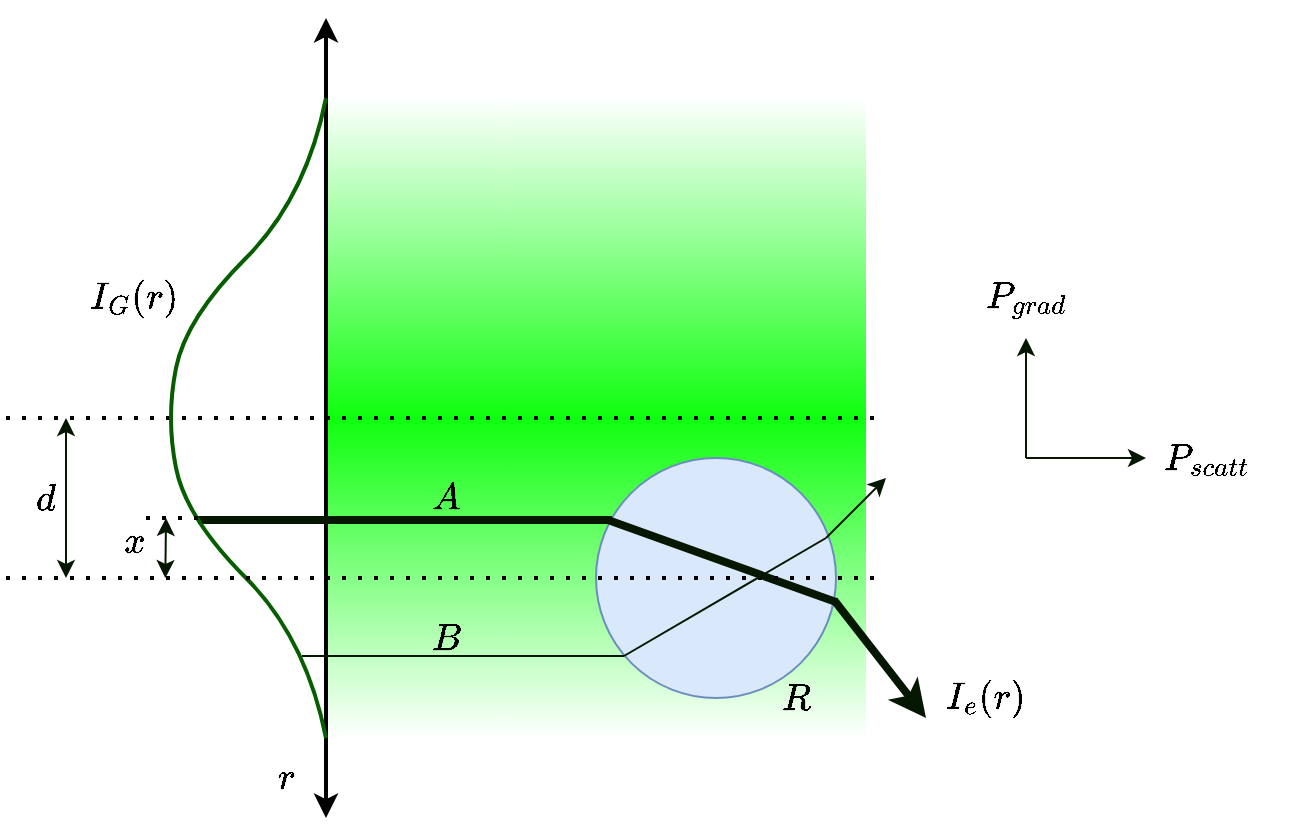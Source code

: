 <mxfile version="13.9.6" type="device"><diagram id="zWbkfUjNJw9zLO5XpzZA" name="Page-1"><mxGraphModel dx="981" dy="1593" grid="1" gridSize="10" guides="1" tooltips="1" connect="1" arrows="1" fold="1" page="1" pageScale="1" pageWidth="850" pageHeight="1100" math="1" shadow="0"><root><mxCell id="0"/><mxCell id="1" parent="0"/><mxCell id="cDsbvPJ5zuFPhYSeegiE-11" value="" style="rounded=0;whiteSpace=wrap;html=1;gradientColor=#0FFF0F;strokeColor=none;rotation=0;" vertex="1" parent="1"><mxGeometry x="280" y="40" width="270" height="160" as="geometry"/></mxCell><mxCell id="cDsbvPJ5zuFPhYSeegiE-10" value="" style="rounded=0;whiteSpace=wrap;html=1;gradientColor=#0FFF0F;strokeColor=none;rotation=-180;" vertex="1" parent="1"><mxGeometry x="280" y="200" width="270" height="160" as="geometry"/></mxCell><mxCell id="cDsbvPJ5zuFPhYSeegiE-3" value="" style="endArrow=none;dashed=1;html=1;dashPattern=1 3;strokeWidth=2;" edge="1" parent="1"><mxGeometry width="50" height="50" relative="1" as="geometry"><mxPoint x="120" y="200" as="sourcePoint"/><mxPoint x="560" y="200" as="targetPoint"/></mxGeometry></mxCell><mxCell id="cDsbvPJ5zuFPhYSeegiE-4" value="" style="endArrow=classic;html=1;strokeColor=#000000;strokeWidth=2;startArrow=classic;startFill=1;endFill=1;" edge="1" parent="1"><mxGeometry width="50" height="50" relative="1" as="geometry"><mxPoint x="280" y="400" as="sourcePoint"/><mxPoint x="280" as="targetPoint"/></mxGeometry></mxCell><mxCell id="cDsbvPJ5zuFPhYSeegiE-12" value="$$I_G(r)$$" style="text;html=1;strokeColor=none;fillColor=none;align=center;verticalAlign=middle;whiteSpace=wrap;rounded=0;fontSize=16;" vertex="1" parent="1"><mxGeometry x="164" y="130" width="40" height="20" as="geometry"/></mxCell><mxCell id="cDsbvPJ5zuFPhYSeegiE-13" value="$$r$$" style="text;html=1;strokeColor=none;fillColor=none;align=center;verticalAlign=middle;whiteSpace=wrap;rounded=0;fontSize=16;" vertex="1" parent="1"><mxGeometry x="240" y="370" width="40" height="20" as="geometry"/></mxCell><mxCell id="cDsbvPJ5zuFPhYSeegiE-18" value="" style="endArrow=none;html=1;strokeColor=#051701;strokeWidth=4;fontSize=16;" edge="1" parent="1"><mxGeometry width="50" height="50" relative="1" as="geometry"><mxPoint x="216" y="251" as="sourcePoint"/><mxPoint x="446" y="251" as="targetPoint"/></mxGeometry></mxCell><mxCell id="cDsbvPJ5zuFPhYSeegiE-9" value="" style="endArrow=none;html=1;curved=1;fillColor=#d5e8d4;strokeColor=#065E00;strokeWidth=2;" edge="1" parent="1"><mxGeometry width="50" height="50" relative="1" as="geometry"><mxPoint x="280" y="360" as="sourcePoint"/><mxPoint x="280" y="40" as="targetPoint"/><Array as="points"><mxPoint x="270" y="310"/><mxPoint x="210" y="250"/><mxPoint x="200" y="200"/><mxPoint x="210" y="150"/><mxPoint x="270" y="90"/></Array></mxGeometry></mxCell><mxCell id="cDsbvPJ5zuFPhYSeegiE-2" value="" style="ellipse;whiteSpace=wrap;html=1;aspect=fixed;fillColor=#dae8fc;strokeColor=#6c8ebf;" vertex="1" parent="1"><mxGeometry x="415" y="220" width="120" height="120" as="geometry"/></mxCell><mxCell id="cDsbvPJ5zuFPhYSeegiE-19" value="" style="endArrow=none;html=1;strokeColor=#051701;strokeWidth=4;fontSize=16;" edge="1" parent="1"><mxGeometry width="50" height="50" relative="1" as="geometry"><mxPoint x="421" y="251" as="sourcePoint"/><mxPoint x="535" y="292" as="targetPoint"/></mxGeometry></mxCell><mxCell id="cDsbvPJ5zuFPhYSeegiE-20" value="" style="endArrow=classic;html=1;strokeColor=#051701;strokeWidth=4;fontSize=16;" edge="1" parent="1"><mxGeometry width="50" height="50" relative="1" as="geometry"><mxPoint x="534" y="291" as="sourcePoint"/><mxPoint x="580" y="350" as="targetPoint"/></mxGeometry></mxCell><mxCell id="cDsbvPJ5zuFPhYSeegiE-21" value="$$A$$" style="text;html=1;strokeColor=none;fillColor=none;align=center;verticalAlign=middle;whiteSpace=wrap;rounded=0;fontSize=16;" vertex="1" parent="1"><mxGeometry x="320" y="230" width="40" height="20" as="geometry"/></mxCell><mxCell id="cDsbvPJ5zuFPhYSeegiE-17" value="" style="endArrow=none;dashed=1;html=1;dashPattern=1 3;strokeWidth=2;fontSize=16;" edge="1" parent="1"><mxGeometry width="50" height="50" relative="1" as="geometry"><mxPoint x="120" y="280" as="sourcePoint"/><mxPoint x="560" y="280" as="targetPoint"/></mxGeometry></mxCell><mxCell id="cDsbvPJ5zuFPhYSeegiE-22" value="" style="endArrow=none;html=1;strokeColor=#051701;strokeWidth=1;fontSize=16;" edge="1" parent="1"><mxGeometry width="50" height="50" relative="1" as="geometry"><mxPoint x="268" y="319" as="sourcePoint"/><mxPoint x="429" y="319" as="targetPoint"/></mxGeometry></mxCell><mxCell id="cDsbvPJ5zuFPhYSeegiE-23" value="" style="endArrow=none;html=1;strokeColor=#051701;strokeWidth=1;fontSize=16;" edge="1" parent="1"><mxGeometry width="50" height="50" relative="1" as="geometry"><mxPoint x="429" y="319" as="sourcePoint"/><mxPoint x="530" y="260" as="targetPoint"/></mxGeometry></mxCell><mxCell id="cDsbvPJ5zuFPhYSeegiE-25" value="" style="endArrow=classic;html=1;strokeColor=#051701;strokeWidth=1;fontSize=16;" edge="1" parent="1"><mxGeometry width="50" height="50" relative="1" as="geometry"><mxPoint x="530" y="260" as="sourcePoint"/><mxPoint x="560" y="230" as="targetPoint"/></mxGeometry></mxCell><mxCell id="cDsbvPJ5zuFPhYSeegiE-26" value="$$B$$" style="text;html=1;strokeColor=none;fillColor=none;align=center;verticalAlign=middle;whiteSpace=wrap;rounded=0;fontSize=16;" vertex="1" parent="1"><mxGeometry x="320" y="300" width="40" height="20" as="geometry"/></mxCell><mxCell id="cDsbvPJ5zuFPhYSeegiE-27" value="" style="endArrow=classic;startArrow=classic;html=1;strokeColor=#051701;strokeWidth=1;fontSize=16;" edge="1" parent="1"><mxGeometry width="50" height="50" relative="1" as="geometry"><mxPoint x="150" y="280" as="sourcePoint"/><mxPoint x="150" y="200" as="targetPoint"/></mxGeometry></mxCell><mxCell id="cDsbvPJ5zuFPhYSeegiE-28" value="$$d$$" style="text;html=1;strokeColor=none;fillColor=none;align=center;verticalAlign=middle;whiteSpace=wrap;rounded=0;fontSize=16;" vertex="1" parent="1"><mxGeometry x="120" y="230" width="40" height="20" as="geometry"/></mxCell><mxCell id="cDsbvPJ5zuFPhYSeegiE-29" value="" style="endArrow=none;dashed=1;html=1;dashPattern=1 3;strokeWidth=2;fontSize=16;" edge="1" parent="1"><mxGeometry width="50" height="50" relative="1" as="geometry"><mxPoint x="190" y="250" as="sourcePoint"/><mxPoint x="220" y="250" as="targetPoint"/></mxGeometry></mxCell><mxCell id="cDsbvPJ5zuFPhYSeegiE-30" value="$$x$$" style="text;html=1;strokeColor=none;fillColor=none;align=center;verticalAlign=middle;whiteSpace=wrap;rounded=0;fontSize=16;" vertex="1" parent="1"><mxGeometry x="164" y="252" width="40" height="20" as="geometry"/></mxCell><mxCell id="cDsbvPJ5zuFPhYSeegiE-32" value="" style="endArrow=classic;startArrow=classic;html=1;strokeColor=#051701;strokeWidth=1;fontSize=16;" edge="1" parent="1"><mxGeometry width="50" height="50" relative="1" as="geometry"><mxPoint x="199.66" y="280" as="sourcePoint"/><mxPoint x="200" y="250" as="targetPoint"/></mxGeometry></mxCell><mxCell id="cDsbvPJ5zuFPhYSeegiE-34" value="$$R$$" style="text;html=1;strokeColor=none;fillColor=none;align=center;verticalAlign=middle;whiteSpace=wrap;rounded=0;fontSize=16;" vertex="1" parent="1"><mxGeometry x="495" y="330" width="40" height="20" as="geometry"/></mxCell><mxCell id="cDsbvPJ5zuFPhYSeegiE-35" value="$$I_e(r)$$" style="text;html=1;strokeColor=none;fillColor=none;align=center;verticalAlign=middle;whiteSpace=wrap;rounded=0;fontSize=16;" vertex="1" parent="1"><mxGeometry x="590" y="330" width="40" height="20" as="geometry"/></mxCell><mxCell id="cDsbvPJ5zuFPhYSeegiE-36" value="" style="endArrow=classic;html=1;strokeColor=#051701;strokeWidth=1;fontSize=16;" edge="1" parent="1"><mxGeometry width="50" height="50" relative="1" as="geometry"><mxPoint x="630" y="220" as="sourcePoint"/><mxPoint x="630" y="160" as="targetPoint"/></mxGeometry></mxCell><mxCell id="cDsbvPJ5zuFPhYSeegiE-37" value="" style="endArrow=classic;html=1;strokeColor=#051701;strokeWidth=1;fontSize=16;" edge="1" parent="1"><mxGeometry width="50" height="50" relative="1" as="geometry"><mxPoint x="630" y="220" as="sourcePoint"/><mxPoint x="690" y="220" as="targetPoint"/></mxGeometry></mxCell><mxCell id="cDsbvPJ5zuFPhYSeegiE-39" value="$$P_{grad}$$" style="text;html=1;strokeColor=none;fillColor=none;align=center;verticalAlign=middle;whiteSpace=wrap;rounded=0;fontSize=16;" vertex="1" parent="1"><mxGeometry x="610" y="130" width="40" height="20" as="geometry"/></mxCell><mxCell id="cDsbvPJ5zuFPhYSeegiE-40" value="$$P_{scatt}$$" style="text;html=1;strokeColor=none;fillColor=none;align=center;verticalAlign=middle;whiteSpace=wrap;rounded=0;fontSize=16;" vertex="1" parent="1"><mxGeometry x="700" y="210" width="40" height="20" as="geometry"/></mxCell></root></mxGraphModel></diagram></mxfile>